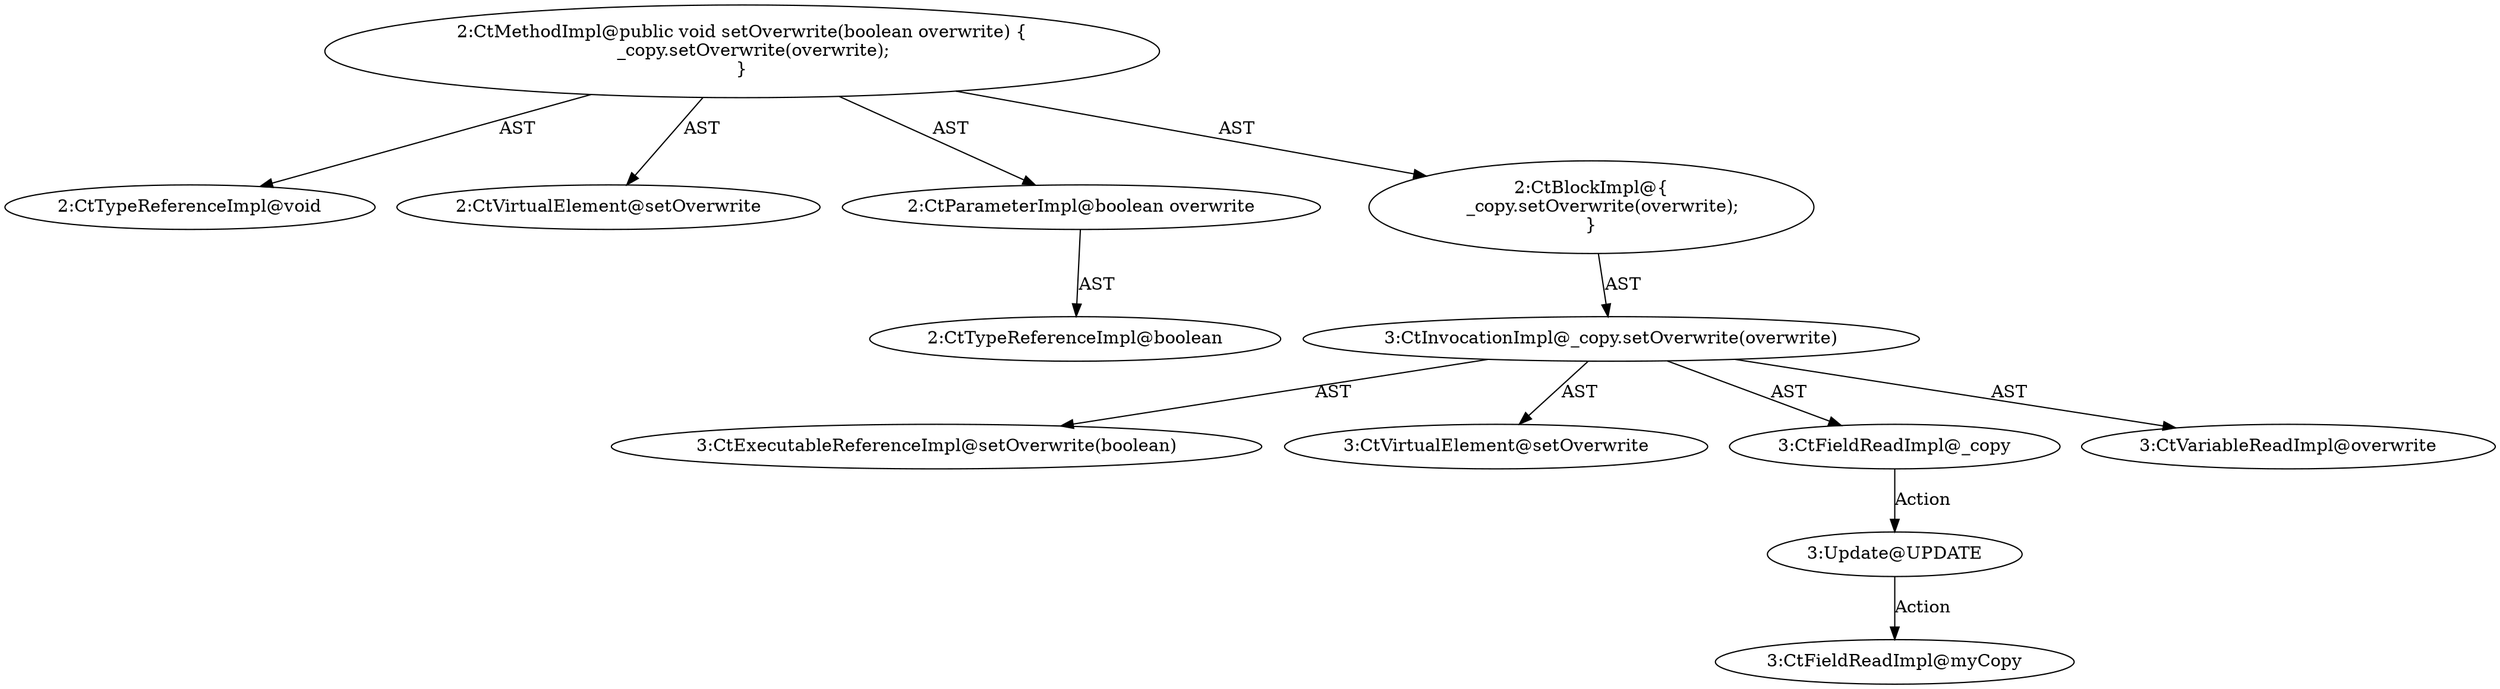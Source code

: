 digraph "setOverwrite#?,boolean" {
0 [label="2:CtTypeReferenceImpl@void" shape=ellipse]
1 [label="2:CtVirtualElement@setOverwrite" shape=ellipse]
2 [label="2:CtParameterImpl@boolean overwrite" shape=ellipse]
3 [label="2:CtTypeReferenceImpl@boolean" shape=ellipse]
4 [label="3:CtExecutableReferenceImpl@setOverwrite(boolean)" shape=ellipse]
5 [label="3:CtVirtualElement@setOverwrite" shape=ellipse]
6 [label="3:CtFieldReadImpl@_copy" shape=ellipse]
7 [label="3:CtVariableReadImpl@overwrite" shape=ellipse]
8 [label="3:CtInvocationImpl@_copy.setOverwrite(overwrite)" shape=ellipse]
9 [label="2:CtBlockImpl@\{
    _copy.setOverwrite(overwrite);
\}" shape=ellipse]
10 [label="2:CtMethodImpl@public void setOverwrite(boolean overwrite) \{
    _copy.setOverwrite(overwrite);
\}" shape=ellipse]
11 [label="3:Update@UPDATE" shape=ellipse]
12 [label="3:CtFieldReadImpl@myCopy" shape=ellipse]
2 -> 3 [label="AST"];
6 -> 11 [label="Action"];
8 -> 5 [label="AST"];
8 -> 6 [label="AST"];
8 -> 4 [label="AST"];
8 -> 7 [label="AST"];
9 -> 8 [label="AST"];
10 -> 1 [label="AST"];
10 -> 0 [label="AST"];
10 -> 2 [label="AST"];
10 -> 9 [label="AST"];
11 -> 12 [label="Action"];
}